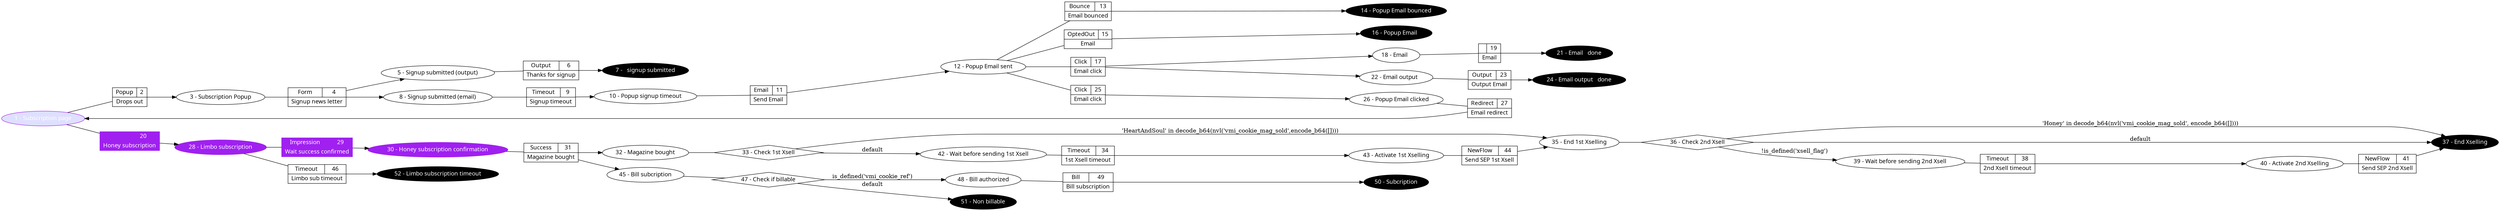 digraph process {
  rankdir=LR;
  node [fontname="Arial-Bold"];
node1 [label="1 - Subscription page", shape=ellipse, color=purple, fillcolor="#0000ff20", fontcolor=white, style=filled];
node2 [label="{Popup|2}|Drops out", shape=record, color=black, fillcolor=white, fontcolor=black, style=solid];
node1 -> node2 [arrowhead=none];
node2 -> node3 [arrowhead=normal];
node3 [label="3 - Subscription Popup", shape=ellipse, color=black, fillcolor=white, fontcolor=black, style=solid];
node4 [label="{Form|4}|Signup news letter", shape=record, color=black, fillcolor=white, fontcolor=black, style=solid];
node3 -> node4 [arrowhead=none];
node4 -> node5 [arrowhead=normal];
node4 -> node8 [arrowhead=normal];
node5 [label="5 - Signup submitted (output)", shape=ellipse, color=black, fillcolor=white, fontcolor=black, style=solid];
node6 [label="{Output|6}|Thanks for signup", shape=record, color=black, fillcolor=white, fontcolor=black, style=solid];
node5 -> node6 [arrowhead=none];
node6 -> node7 [arrowhead=normal];
node7 [label="7 -   signup submitted", shape=ellipse, color=black, fillcolor=black, fontcolor=white, style=filled];
node8 [label="8 - Signup submitted (email)", shape=ellipse, color=black, fillcolor=white, fontcolor=black, style=solid];
node9 [label="{Timeout|9}|Signup timeout", shape=record, color=black, fillcolor=white, fontcolor=black, style=solid];
node8 -> node9 [arrowhead=none];
node9 -> node10 [arrowhead=normal];
node10 [label="10 - Popup signup timeout", shape=ellipse, color=black, fillcolor=white, fontcolor=black, style=solid];
node11 [label="{Email|11}|Send Email", shape=record, color=black, fillcolor=white, fontcolor=black, style=solid];
node10 -> node11 [arrowhead=none];
node11 -> node12 [arrowhead=normal];
node12 [label="12 - Popup Email sent", shape=ellipse, color=black, fillcolor=white, fontcolor=black, style=solid];
node13 [label="{Bounce|13}|Email bounced", shape=record, color=black, fillcolor=white, fontcolor=black, style=solid];
node12 -> node13 [arrowhead=none];
node13 -> node14 [arrowhead=normal];
node14 [label="14 - Popup Email bounced", shape=ellipse, color=black, fillcolor=black, fontcolor=white, style=filled];
node15 [label="{OptedOut|15}|Email  ", shape=record, color=black, fillcolor=white, fontcolor=black, style=solid];
node12 -> node15 [arrowhead=none];
node15 -> node16 [arrowhead=normal];
node16 [label="16 - Popup Email  ", shape=ellipse, color=black, fillcolor=black, fontcolor=white, style=filled];
node17 [label="{Click|17}|Email   click", shape=record, color=black, fillcolor=white, fontcolor=black, style=solid];
node12 -> node17 [arrowhead=none];
node17 -> node18 [arrowhead=normal];
node17 -> node22 [arrowhead=normal];
node18 [label="18 - Email  ", shape=ellipse, color=black, fillcolor=white, fontcolor=black, style=solid];
node19 [label="{ |19}|  Email", shape=record, color=black, fillcolor=white, fontcolor=black, style=solid];
node18 -> node19 [arrowhead=none];
node19 -> node21 [arrowhead=normal];
node21 [label="21 - Email   done", shape=ellipse, color=black, fillcolor=black, fontcolor=white, style=filled];
node22 [label="22 - Email output  ", shape=ellipse, color=black, fillcolor=white, fontcolor=black, style=solid];
node23 [label="{Output|23}|Output   Email", shape=record, color=black, fillcolor=white, fontcolor=black, style=solid];
node22 -> node23 [arrowhead=none];
node23 -> node24 [arrowhead=normal];
node24 [label="24 - Email output   done", shape=ellipse, color=black, fillcolor=black, fontcolor=white, style=filled];
node25 [label="{Click|25}|Email click", shape=record, color=black, fillcolor=white, fontcolor=black, style=solid];
node12 -> node25 [arrowhead=none];
node25 -> node26 [arrowhead=normal];
node26 [label="26 - Popup Email clicked", shape=ellipse, color=black, fillcolor=white, fontcolor=black, style=solid];
node27 [label="{Redirect|27}|Email redirect", shape=record, color=black, fillcolor=white, fontcolor=black, style=solid];
node26 -> node27 [arrowhead=none];
node27 -> node1 [arrowhead=normal];
node20 [label="{ |20}|Honey   subscription", shape=record, color=purple, fillcolor=purple, fontcolor=white, style=filled];
node1 -> node20 [arrowhead=none];
node20 -> node28 [arrowhead=normal];
node28 [label="28 - Limbo subscription", shape=ellipse, color=purple, fillcolor=purple, fontcolor=white, style=filled];
node29 [label="{Impression|29}|Wait success confirmed", shape=record, color=purple, fillcolor=purple, fontcolor=white, style=filled];
node28 -> node29 [arrowhead=none];
node29 -> node30 [arrowhead=normal];
node30 [label="30 - Honey subscription confirmation", shape=ellipse, color=purple, fillcolor=purple, fontcolor=white, style=filled];
node31 [label="{Success|31}|Magazine bought", shape=record, color=black, fillcolor=white, fontcolor=black, style=solid];
node30 -> node31 [arrowhead=none];
node31 -> node32 [arrowhead=normal];
node31 -> node45 [arrowhead=normal];
node32 [label="32 - Magazine bought", shape=ellipse, color=black, fillcolor=white, fontcolor=black, style=solid];
node33 [label="33 - Check 1st Xsell", shape=diamond, color=black, fillcolor=white, fontcolor=black, style=solid];
node32 -> node33 [arrowhead=none];
node33 -> node35 [label = "'HeartAndSoul' in decode_b64(nvl('vmi_cookie_mag_sold',encode_b64([])))", arrowhead=normal];
node33 -> node42 [label = "default", arrowhead=normal];
node35 [label="35 - End 1st Xselling", shape=ellipse, color=black, fillcolor=white, fontcolor=black, style=solid];
node36 [label="36 - Check 2nd Xsell", shape=diamond, color=black, fillcolor=white, fontcolor=black, style=solid];
node35 -> node36 [arrowhead=none];
node36 -> node37 [label = "'Honey' in decode_b64(nvl('vmi_cookie_mag_sold', encode_b64([])))", arrowhead=normal];
node36 -> node39 [label = "!is_defined('xsell_flag')", arrowhead=normal];
node36 -> node37 [label = "default", arrowhead=normal];
node37 [label="37 - End Xselling", shape=ellipse, color=black, fillcolor=black, fontcolor=white, style=filled];
node39 [label="39 - Wait before sending 2nd Xsell", shape=ellipse, color=black, fillcolor=white, fontcolor=black, style=solid];
node38 [label="{Timeout|38}|2nd Xsell timeout", shape=record, color=black, fillcolor=white, fontcolor=black, style=solid];
node39 -> node38 [arrowhead=none];
node38 -> node40 [arrowhead=normal];
node40 [label="40 - Activate 2nd Xselling", shape=ellipse, color=black, fillcolor=white, fontcolor=black, style=solid];
node41 [label="{NewFlow|41}|Send SEP 2nd Xsell", shape=record, color=black, fillcolor=white, fontcolor=black, style=solid];
node40 -> node41 [arrowhead=none];
node41 -> node37 [arrowhead=normal];
node42 [label="42 - Wait before sending 1st Xsell", shape=ellipse, color=black, fillcolor=white, fontcolor=black, style=solid];
node34 [label="{Timeout|34}|1st Xsell timeout", shape=record, color=black, fillcolor=white, fontcolor=black, style=solid];
node42 -> node34 [arrowhead=none];
node34 -> node43 [arrowhead=normal];
node43 [label="43 - Activate 1st Xselling", shape=ellipse, color=black, fillcolor=white, fontcolor=black, style=solid];
node44 [label="{NewFlow|44}|Send SEP 1st Xsell", shape=record, color=black, fillcolor=white, fontcolor=black, style=solid];
node43 -> node44 [arrowhead=none];
node44 -> node35 [arrowhead=normal];
node45 [label="45 - Bill subcription", shape=ellipse, color=black, fillcolor=white, fontcolor=black, style=solid];
node47 [label="47 - Check if billable", shape=diamond, color=black, fillcolor=white, fontcolor=black, style=solid];
node45 -> node47 [arrowhead=none];
node47 -> node48 [label = "is_defined('vmi_cookie_ref')", arrowhead=normal];
node47 -> node51 [label = "default", arrowhead=normal];
node48 [label="48 - Bill authorized", shape=ellipse, color=black, fillcolor=white, fontcolor=black, style=solid];
node49 [label="{Bill|49}|Bill subscription", shape=record, color=black, fillcolor=white, fontcolor=black, style=solid];
node48 -> node49 [arrowhead=none];
node49 -> node50 [arrowhead=normal];
node50 [label="50 - Subcription", shape=ellipse, color=black, fillcolor=black, fontcolor=white, style=filled];
node51 [label="51 - Non billable", shape=ellipse, color=black, fillcolor=black, fontcolor=white, style=filled];
node46 [label="{Timeout|46}|Limbo sub timeout", shape=record, color=black, fillcolor=white, fontcolor=black, style=solid];
node28 -> node46 [arrowhead=none];
node46 -> node52 [arrowhead=normal];
node52 [label="52 - Limbo subscription timeout", shape=ellipse, color=black, fillcolor=black, fontcolor=white, style=filled];
}